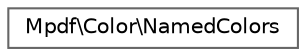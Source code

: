 digraph "Graphical Class Hierarchy"
{
 // LATEX_PDF_SIZE
  bgcolor="transparent";
  edge [fontname=Helvetica,fontsize=10,labelfontname=Helvetica,labelfontsize=10];
  node [fontname=Helvetica,fontsize=10,shape=box,height=0.2,width=0.4];
  rankdir="LR";
  Node0 [id="Node000000",label="Mpdf\\Color\\NamedColors",height=0.2,width=0.4,color="grey40", fillcolor="white", style="filled",URL="$classMpdf_1_1Color_1_1NamedColors.html",tooltip=" "];
}
